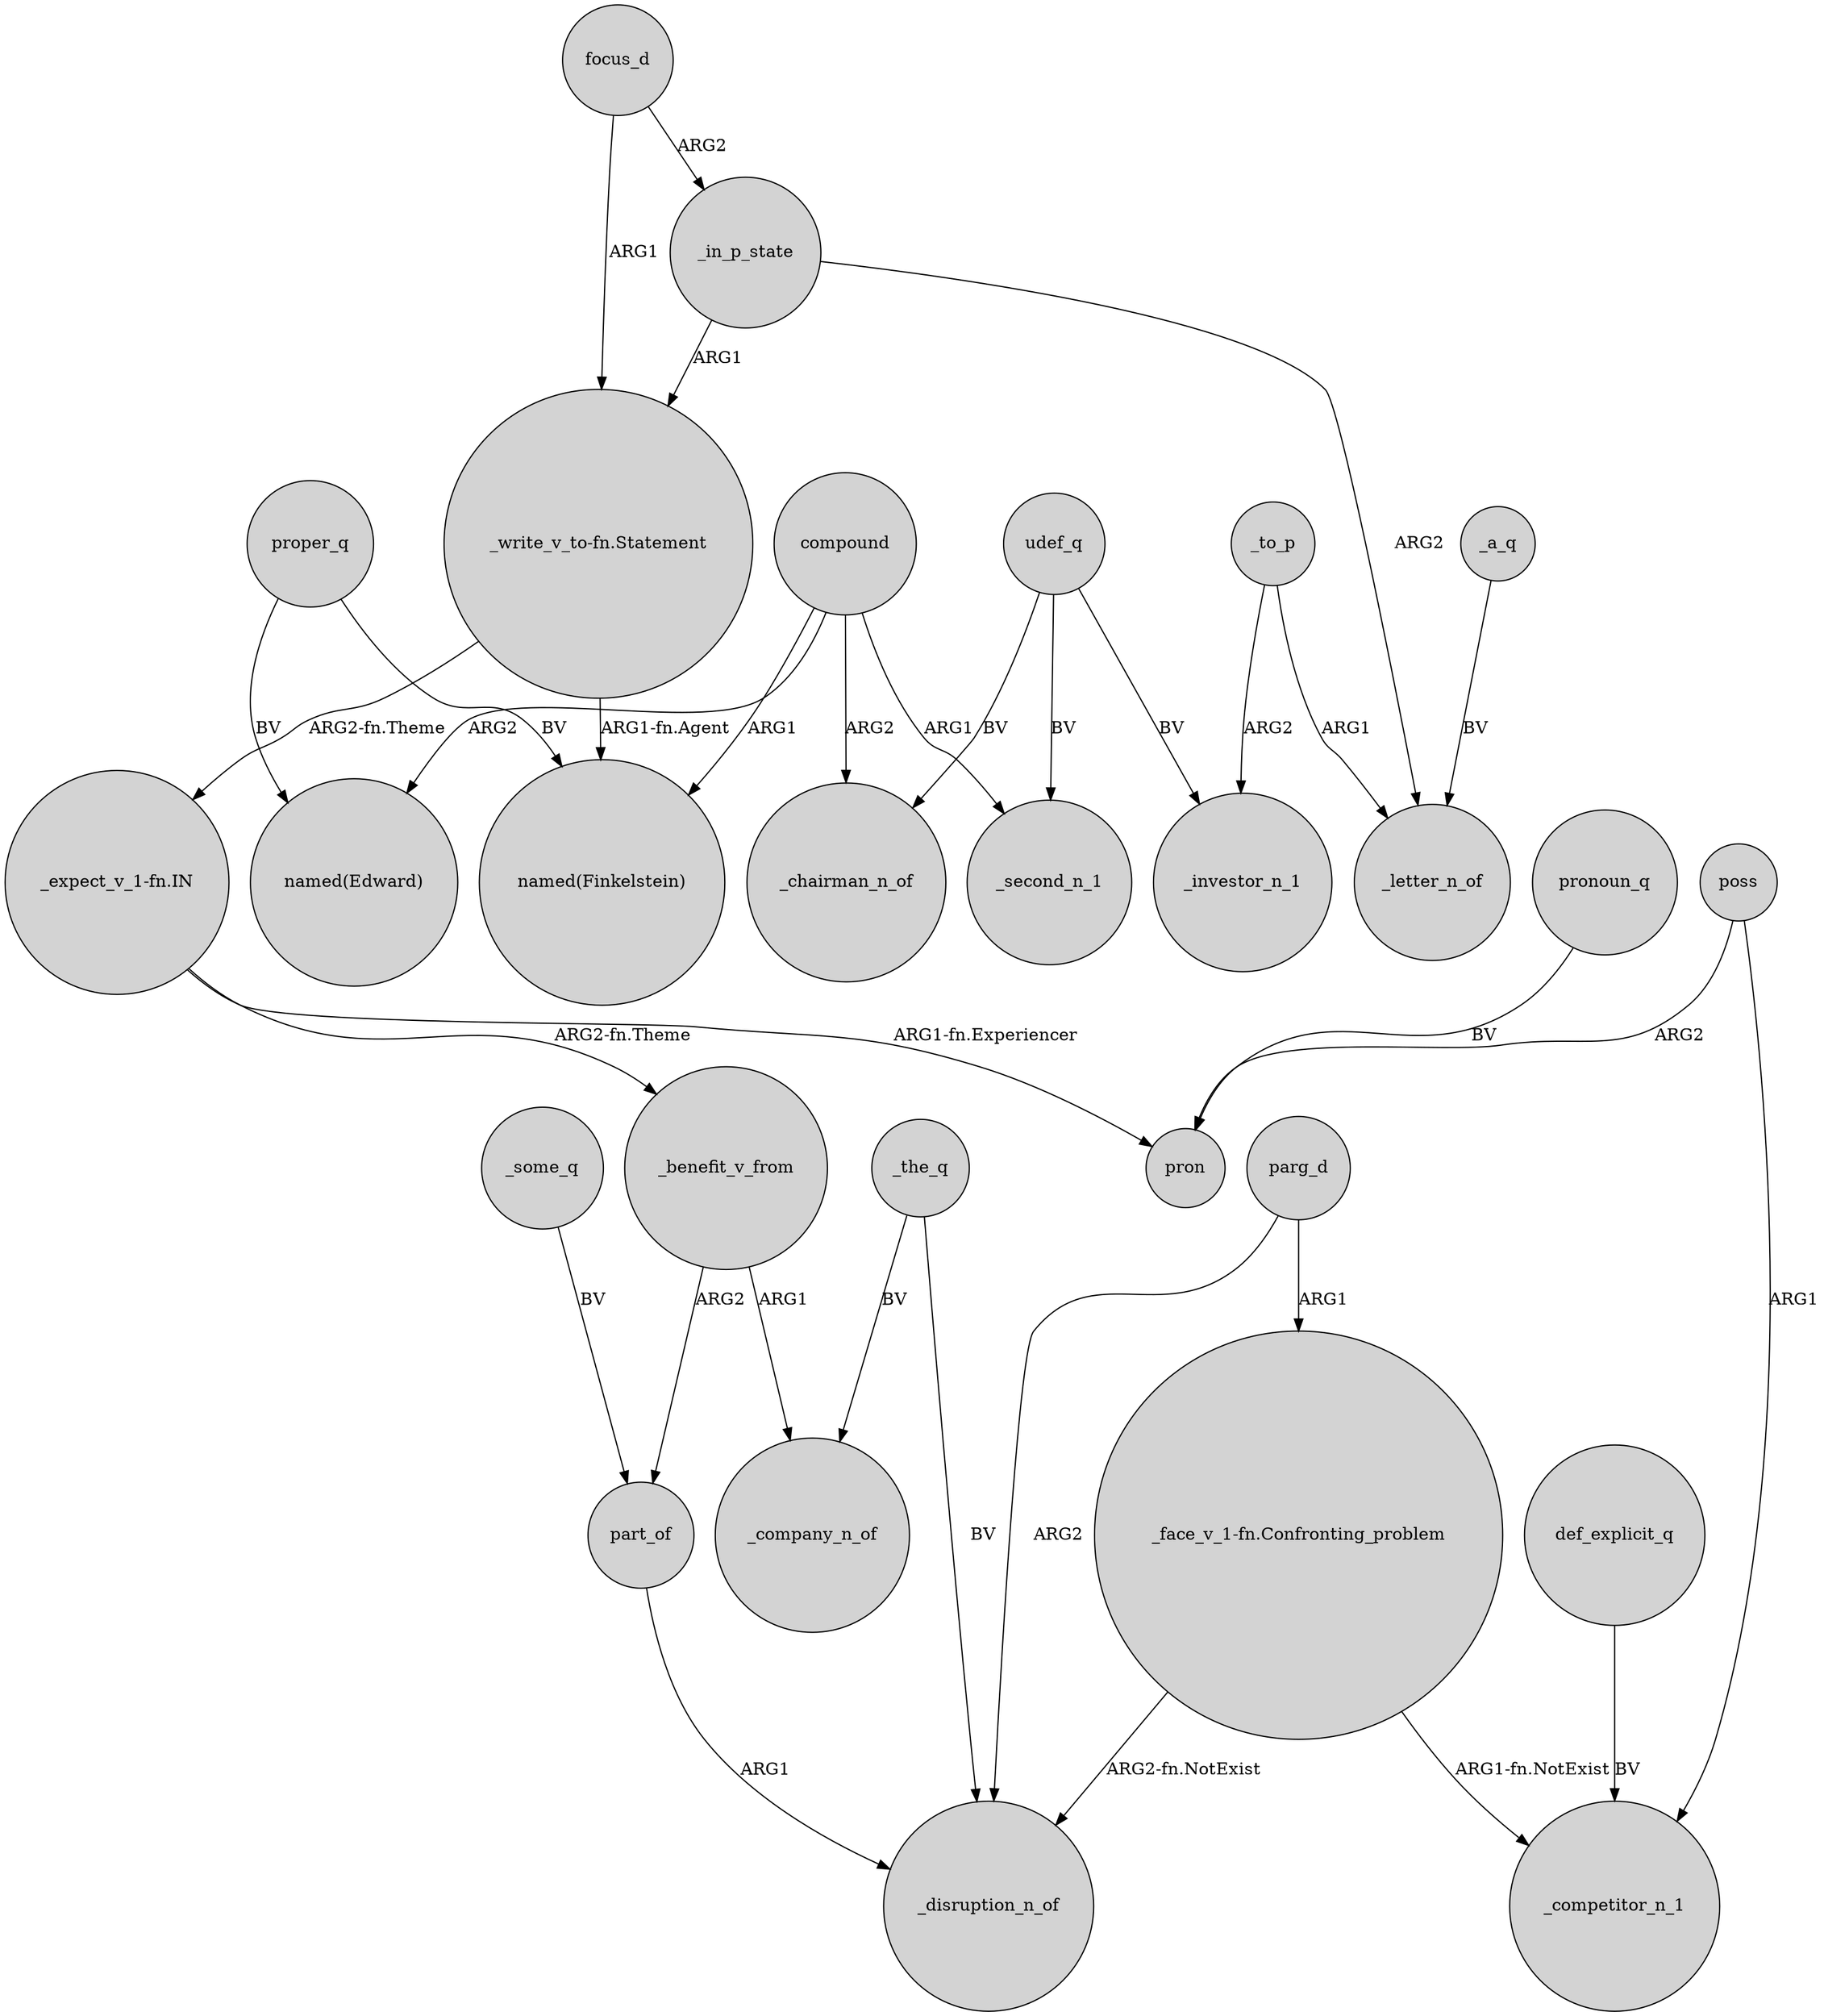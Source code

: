 digraph {
	node [shape=circle style=filled]
	_benefit_v_from -> part_of [label=ARG2]
	"_write_v_to-fn.Statement" -> "_expect_v_1-fn.IN" [label="ARG2-fn.Theme"]
	_to_p -> _investor_n_1 [label=ARG2]
	_benefit_v_from -> _company_n_of [label=ARG1]
	poss -> pron [label=ARG2]
	udef_q -> _investor_n_1 [label=BV]
	_the_q -> _disruption_n_of [label=BV]
	focus_d -> _in_p_state [label=ARG2]
	"_write_v_to-fn.Statement" -> "named(Finkelstein)" [label="ARG1-fn.Agent"]
	_in_p_state -> "_write_v_to-fn.Statement" [label=ARG1]
	"_face_v_1-fn.Confronting_problem" -> _competitor_n_1 [label="ARG1-fn.NotExist"]
	poss -> _competitor_n_1 [label=ARG1]
	part_of -> _disruption_n_of [label=ARG1]
	udef_q -> _chairman_n_of [label=BV]
	_the_q -> _company_n_of [label=BV]
	parg_d -> "_face_v_1-fn.Confronting_problem" [label=ARG1]
	_some_q -> part_of [label=BV]
	pronoun_q -> pron [label=BV]
	compound -> "named(Edward)" [label=ARG2]
	def_explicit_q -> _competitor_n_1 [label=BV]
	compound -> _chairman_n_of [label=ARG2]
	_to_p -> _letter_n_of [label=ARG1]
	udef_q -> _second_n_1 [label=BV]
	"_face_v_1-fn.Confronting_problem" -> _disruption_n_of [label="ARG2-fn.NotExist"]
	parg_d -> _disruption_n_of [label=ARG2]
	"_expect_v_1-fn.IN" -> _benefit_v_from [label="ARG2-fn.Theme"]
	"_expect_v_1-fn.IN" -> pron [label="ARG1-fn.Experiencer"]
	_in_p_state -> _letter_n_of [label=ARG2]
	compound -> "named(Finkelstein)" [label=ARG1]
	focus_d -> "_write_v_to-fn.Statement" [label=ARG1]
	compound -> _second_n_1 [label=ARG1]
	proper_q -> "named(Edward)" [label=BV]
	_a_q -> _letter_n_of [label=BV]
	proper_q -> "named(Finkelstein)" [label=BV]
}
